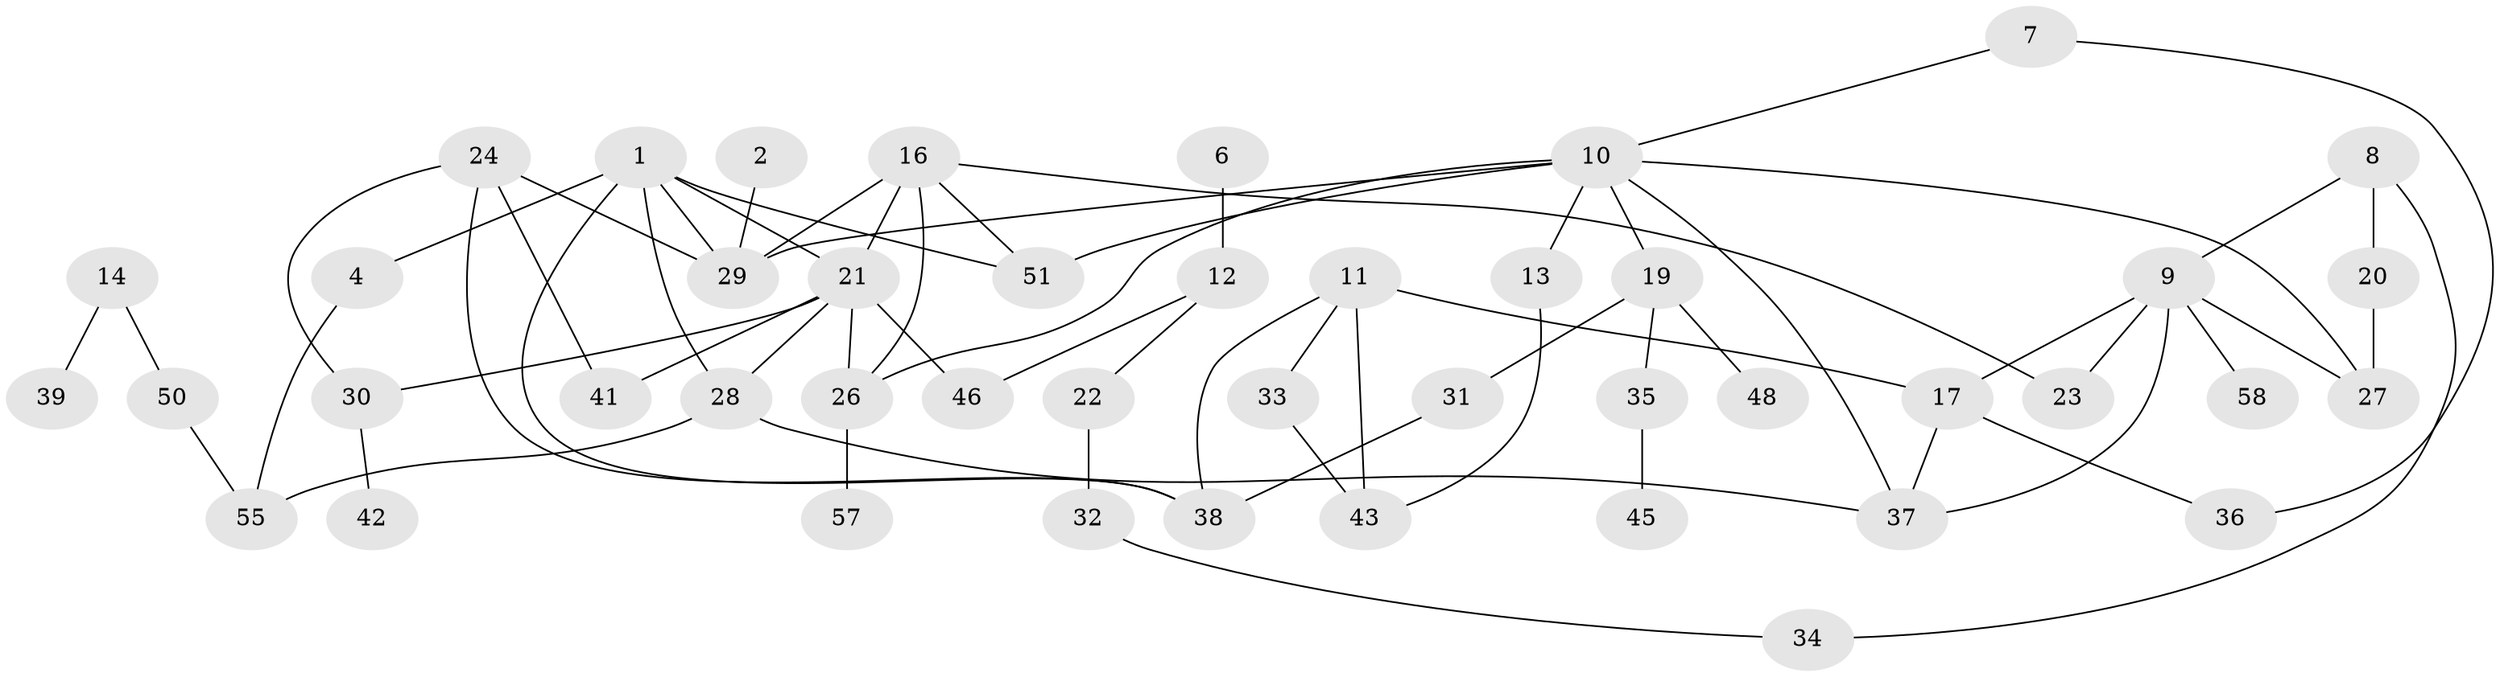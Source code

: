 // original degree distribution, {2: 0.3217391304347826, 1: 0.20869565217391303, 0: 0.09565217391304348, 4: 0.11304347826086956, 3: 0.23478260869565218, 5: 0.02608695652173913}
// Generated by graph-tools (version 1.1) at 2025/33/03/09/25 02:33:24]
// undirected, 45 vertices, 65 edges
graph export_dot {
graph [start="1"]
  node [color=gray90,style=filled];
  1;
  2;
  4;
  6;
  7;
  8;
  9;
  10;
  11;
  12;
  13;
  14;
  16;
  17;
  19;
  20;
  21;
  22;
  23;
  24;
  26;
  27;
  28;
  29;
  30;
  31;
  32;
  33;
  34;
  35;
  36;
  37;
  38;
  39;
  41;
  42;
  43;
  45;
  46;
  48;
  50;
  51;
  55;
  57;
  58;
  1 -- 4 [weight=1.0];
  1 -- 21 [weight=1.0];
  1 -- 28 [weight=1.0];
  1 -- 29 [weight=1.0];
  1 -- 38 [weight=1.0];
  1 -- 51 [weight=1.0];
  2 -- 29 [weight=1.0];
  4 -- 55 [weight=1.0];
  6 -- 12 [weight=1.0];
  7 -- 10 [weight=1.0];
  7 -- 36 [weight=1.0];
  8 -- 9 [weight=1.0];
  8 -- 20 [weight=1.0];
  8 -- 34 [weight=1.0];
  9 -- 17 [weight=1.0];
  9 -- 23 [weight=1.0];
  9 -- 27 [weight=1.0];
  9 -- 37 [weight=1.0];
  9 -- 58 [weight=1.0];
  10 -- 13 [weight=1.0];
  10 -- 19 [weight=1.0];
  10 -- 26 [weight=1.0];
  10 -- 27 [weight=1.0];
  10 -- 29 [weight=1.0];
  10 -- 37 [weight=1.0];
  10 -- 51 [weight=1.0];
  11 -- 17 [weight=1.0];
  11 -- 33 [weight=1.0];
  11 -- 38 [weight=1.0];
  11 -- 43 [weight=1.0];
  12 -- 22 [weight=1.0];
  12 -- 46 [weight=1.0];
  13 -- 43 [weight=1.0];
  14 -- 39 [weight=1.0];
  14 -- 50 [weight=1.0];
  16 -- 21 [weight=1.0];
  16 -- 23 [weight=1.0];
  16 -- 26 [weight=2.0];
  16 -- 29 [weight=3.0];
  16 -- 51 [weight=1.0];
  17 -- 36 [weight=1.0];
  17 -- 37 [weight=1.0];
  19 -- 31 [weight=1.0];
  19 -- 35 [weight=1.0];
  19 -- 48 [weight=1.0];
  20 -- 27 [weight=1.0];
  21 -- 26 [weight=1.0];
  21 -- 28 [weight=1.0];
  21 -- 30 [weight=1.0];
  21 -- 41 [weight=1.0];
  21 -- 46 [weight=1.0];
  22 -- 32 [weight=1.0];
  24 -- 29 [weight=1.0];
  24 -- 30 [weight=1.0];
  24 -- 38 [weight=1.0];
  24 -- 41 [weight=1.0];
  26 -- 57 [weight=1.0];
  28 -- 37 [weight=1.0];
  28 -- 55 [weight=1.0];
  30 -- 42 [weight=1.0];
  31 -- 38 [weight=2.0];
  32 -- 34 [weight=1.0];
  33 -- 43 [weight=1.0];
  35 -- 45 [weight=1.0];
  50 -- 55 [weight=1.0];
}
